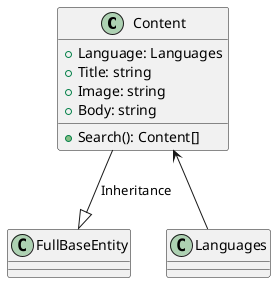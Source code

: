 @startuml Content Class Diagram

class Content {
    + Language: Languages
    + Title: string
    + Image: string
    + Body: string

    + Search(): Content[]
}

Content --|> FullBaseEntity: Inheritance
Content <-- Languages
@enduml
